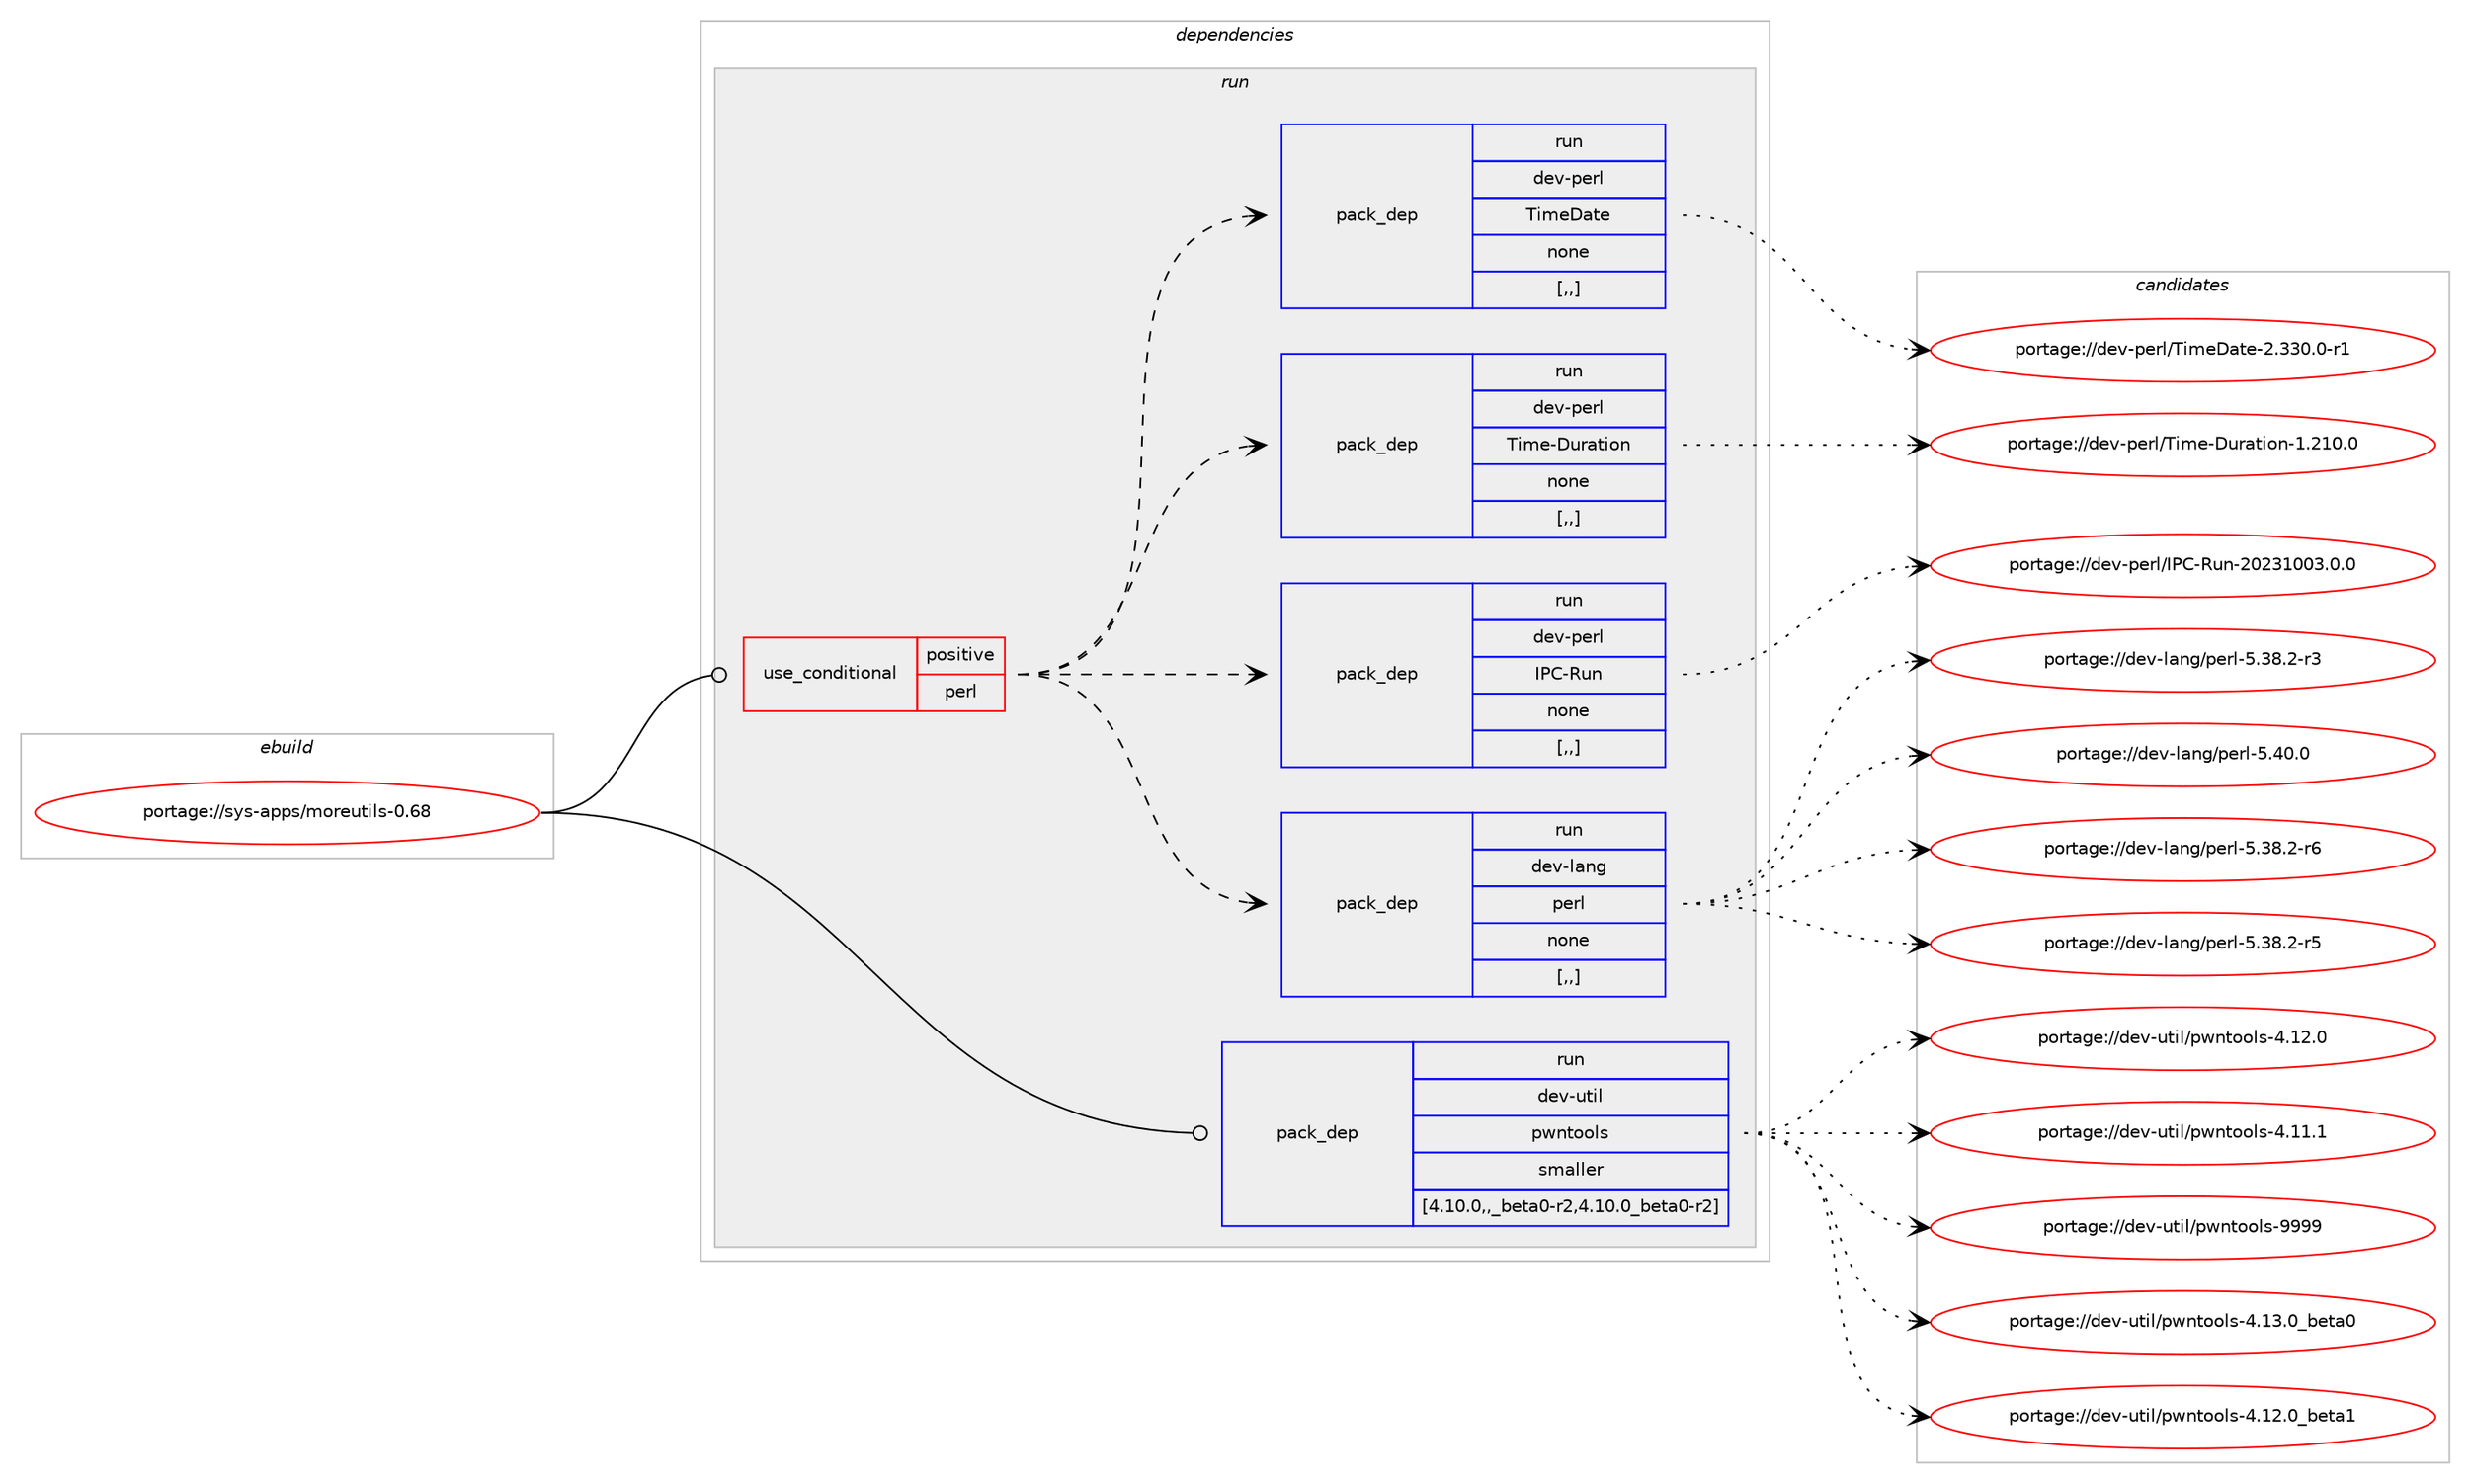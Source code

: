 digraph prolog {

# *************
# Graph options
# *************

newrank=true;
concentrate=true;
compound=true;
graph [rankdir=LR,fontname=Helvetica,fontsize=10,ranksep=1.5];#, ranksep=2.5, nodesep=0.2];
edge  [arrowhead=vee];
node  [fontname=Helvetica,fontsize=10];

# **********
# The ebuild
# **********

subgraph cluster_leftcol {
color=gray;
label=<<i>ebuild</i>>;
id [label="portage://sys-apps/moreutils-0.68", color=red, width=4, href="../sys-apps/moreutils-0.68.svg"];
}

# ****************
# The dependencies
# ****************

subgraph cluster_midcol {
color=gray;
label=<<i>dependencies</i>>;
subgraph cluster_compile {
fillcolor="#eeeeee";
style=filled;
label=<<i>compile</i>>;
}
subgraph cluster_compileandrun {
fillcolor="#eeeeee";
style=filled;
label=<<i>compile and run</i>>;
}
subgraph cluster_run {
fillcolor="#eeeeee";
style=filled;
label=<<i>run</i>>;
subgraph cond111500 {
dependency421759 [label=<<TABLE BORDER="0" CELLBORDER="1" CELLSPACING="0" CELLPADDING="4"><TR><TD ROWSPAN="3" CELLPADDING="10">use_conditional</TD></TR><TR><TD>positive</TD></TR><TR><TD>perl</TD></TR></TABLE>>, shape=none, color=red];
subgraph pack307337 {
dependency421760 [label=<<TABLE BORDER="0" CELLBORDER="1" CELLSPACING="0" CELLPADDING="4" WIDTH="220"><TR><TD ROWSPAN="6" CELLPADDING="30">pack_dep</TD></TR><TR><TD WIDTH="110">run</TD></TR><TR><TD>dev-lang</TD></TR><TR><TD>perl</TD></TR><TR><TD>none</TD></TR><TR><TD>[,,]</TD></TR></TABLE>>, shape=none, color=blue];
}
dependency421759:e -> dependency421760:w [weight=20,style="dashed",arrowhead="vee"];
subgraph pack307338 {
dependency421761 [label=<<TABLE BORDER="0" CELLBORDER="1" CELLSPACING="0" CELLPADDING="4" WIDTH="220"><TR><TD ROWSPAN="6" CELLPADDING="30">pack_dep</TD></TR><TR><TD WIDTH="110">run</TD></TR><TR><TD>dev-perl</TD></TR><TR><TD>IPC-Run</TD></TR><TR><TD>none</TD></TR><TR><TD>[,,]</TD></TR></TABLE>>, shape=none, color=blue];
}
dependency421759:e -> dependency421761:w [weight=20,style="dashed",arrowhead="vee"];
subgraph pack307339 {
dependency421762 [label=<<TABLE BORDER="0" CELLBORDER="1" CELLSPACING="0" CELLPADDING="4" WIDTH="220"><TR><TD ROWSPAN="6" CELLPADDING="30">pack_dep</TD></TR><TR><TD WIDTH="110">run</TD></TR><TR><TD>dev-perl</TD></TR><TR><TD>Time-Duration</TD></TR><TR><TD>none</TD></TR><TR><TD>[,,]</TD></TR></TABLE>>, shape=none, color=blue];
}
dependency421759:e -> dependency421762:w [weight=20,style="dashed",arrowhead="vee"];
subgraph pack307340 {
dependency421763 [label=<<TABLE BORDER="0" CELLBORDER="1" CELLSPACING="0" CELLPADDING="4" WIDTH="220"><TR><TD ROWSPAN="6" CELLPADDING="30">pack_dep</TD></TR><TR><TD WIDTH="110">run</TD></TR><TR><TD>dev-perl</TD></TR><TR><TD>TimeDate</TD></TR><TR><TD>none</TD></TR><TR><TD>[,,]</TD></TR></TABLE>>, shape=none, color=blue];
}
dependency421759:e -> dependency421763:w [weight=20,style="dashed",arrowhead="vee"];
}
id:e -> dependency421759:w [weight=20,style="solid",arrowhead="odot"];
subgraph pack307341 {
dependency421764 [label=<<TABLE BORDER="0" CELLBORDER="1" CELLSPACING="0" CELLPADDING="4" WIDTH="220"><TR><TD ROWSPAN="6" CELLPADDING="30">pack_dep</TD></TR><TR><TD WIDTH="110">run</TD></TR><TR><TD>dev-util</TD></TR><TR><TD>pwntools</TD></TR><TR><TD>smaller</TD></TR><TR><TD>[4.10.0,,_beta0-r2,4.10.0_beta0-r2]</TD></TR></TABLE>>, shape=none, color=blue];
}
id:e -> dependency421764:w [weight=20,style="solid",arrowhead="odot"];
}
}

# **************
# The candidates
# **************

subgraph cluster_choices {
rank=same;
color=gray;
label=<<i>candidates</i>>;

subgraph choice307337 {
color=black;
nodesep=1;
choice10010111845108971101034711210111410845534652484648 [label="portage://dev-lang/perl-5.40.0", color=red, width=4,href="../dev-lang/perl-5.40.0.svg"];
choice100101118451089711010347112101114108455346515646504511454 [label="portage://dev-lang/perl-5.38.2-r6", color=red, width=4,href="../dev-lang/perl-5.38.2-r6.svg"];
choice100101118451089711010347112101114108455346515646504511453 [label="portage://dev-lang/perl-5.38.2-r5", color=red, width=4,href="../dev-lang/perl-5.38.2-r5.svg"];
choice100101118451089711010347112101114108455346515646504511451 [label="portage://dev-lang/perl-5.38.2-r3", color=red, width=4,href="../dev-lang/perl-5.38.2-r3.svg"];
dependency421760:e -> choice10010111845108971101034711210111410845534652484648:w [style=dotted,weight="100"];
dependency421760:e -> choice100101118451089711010347112101114108455346515646504511454:w [style=dotted,weight="100"];
dependency421760:e -> choice100101118451089711010347112101114108455346515646504511453:w [style=dotted,weight="100"];
dependency421760:e -> choice100101118451089711010347112101114108455346515646504511451:w [style=dotted,weight="100"];
}
subgraph choice307338 {
color=black;
nodesep=1;
choice1001011184511210111410847738067458211711045504850514948485146484648 [label="portage://dev-perl/IPC-Run-20231003.0.0", color=red, width=4,href="../dev-perl/IPC-Run-20231003.0.0.svg"];
dependency421761:e -> choice1001011184511210111410847738067458211711045504850514948485146484648:w [style=dotted,weight="100"];
}
subgraph choice307339 {
color=black;
nodesep=1;
choice1001011184511210111410847841051091014568117114971161051111104549465049484648 [label="portage://dev-perl/Time-Duration-1.210.0", color=red, width=4,href="../dev-perl/Time-Duration-1.210.0.svg"];
dependency421762:e -> choice1001011184511210111410847841051091014568117114971161051111104549465049484648:w [style=dotted,weight="100"];
}
subgraph choice307340 {
color=black;
nodesep=1;
choice100101118451121011141084784105109101689711610145504651514846484511449 [label="portage://dev-perl/TimeDate-2.330.0-r1", color=red, width=4,href="../dev-perl/TimeDate-2.330.0-r1.svg"];
dependency421763:e -> choice100101118451121011141084784105109101689711610145504651514846484511449:w [style=dotted,weight="100"];
}
subgraph choice307341 {
color=black;
nodesep=1;
choice10010111845117116105108471121191101161111111081154557575757 [label="portage://dev-util/pwntools-9999", color=red, width=4,href="../dev-util/pwntools-9999.svg"];
choice10010111845117116105108471121191101161111111081154552464951464895981011169748 [label="portage://dev-util/pwntools-4.13.0_beta0", color=red, width=4,href="../dev-util/pwntools-4.13.0_beta0.svg"];
choice10010111845117116105108471121191101161111111081154552464950464895981011169749 [label="portage://dev-util/pwntools-4.12.0_beta1", color=red, width=4,href="../dev-util/pwntools-4.12.0_beta1.svg"];
choice100101118451171161051084711211911011611111110811545524649504648 [label="portage://dev-util/pwntools-4.12.0", color=red, width=4,href="../dev-util/pwntools-4.12.0.svg"];
choice100101118451171161051084711211911011611111110811545524649494649 [label="portage://dev-util/pwntools-4.11.1", color=red, width=4,href="../dev-util/pwntools-4.11.1.svg"];
dependency421764:e -> choice10010111845117116105108471121191101161111111081154557575757:w [style=dotted,weight="100"];
dependency421764:e -> choice10010111845117116105108471121191101161111111081154552464951464895981011169748:w [style=dotted,weight="100"];
dependency421764:e -> choice10010111845117116105108471121191101161111111081154552464950464895981011169749:w [style=dotted,weight="100"];
dependency421764:e -> choice100101118451171161051084711211911011611111110811545524649504648:w [style=dotted,weight="100"];
dependency421764:e -> choice100101118451171161051084711211911011611111110811545524649494649:w [style=dotted,weight="100"];
}
}

}
